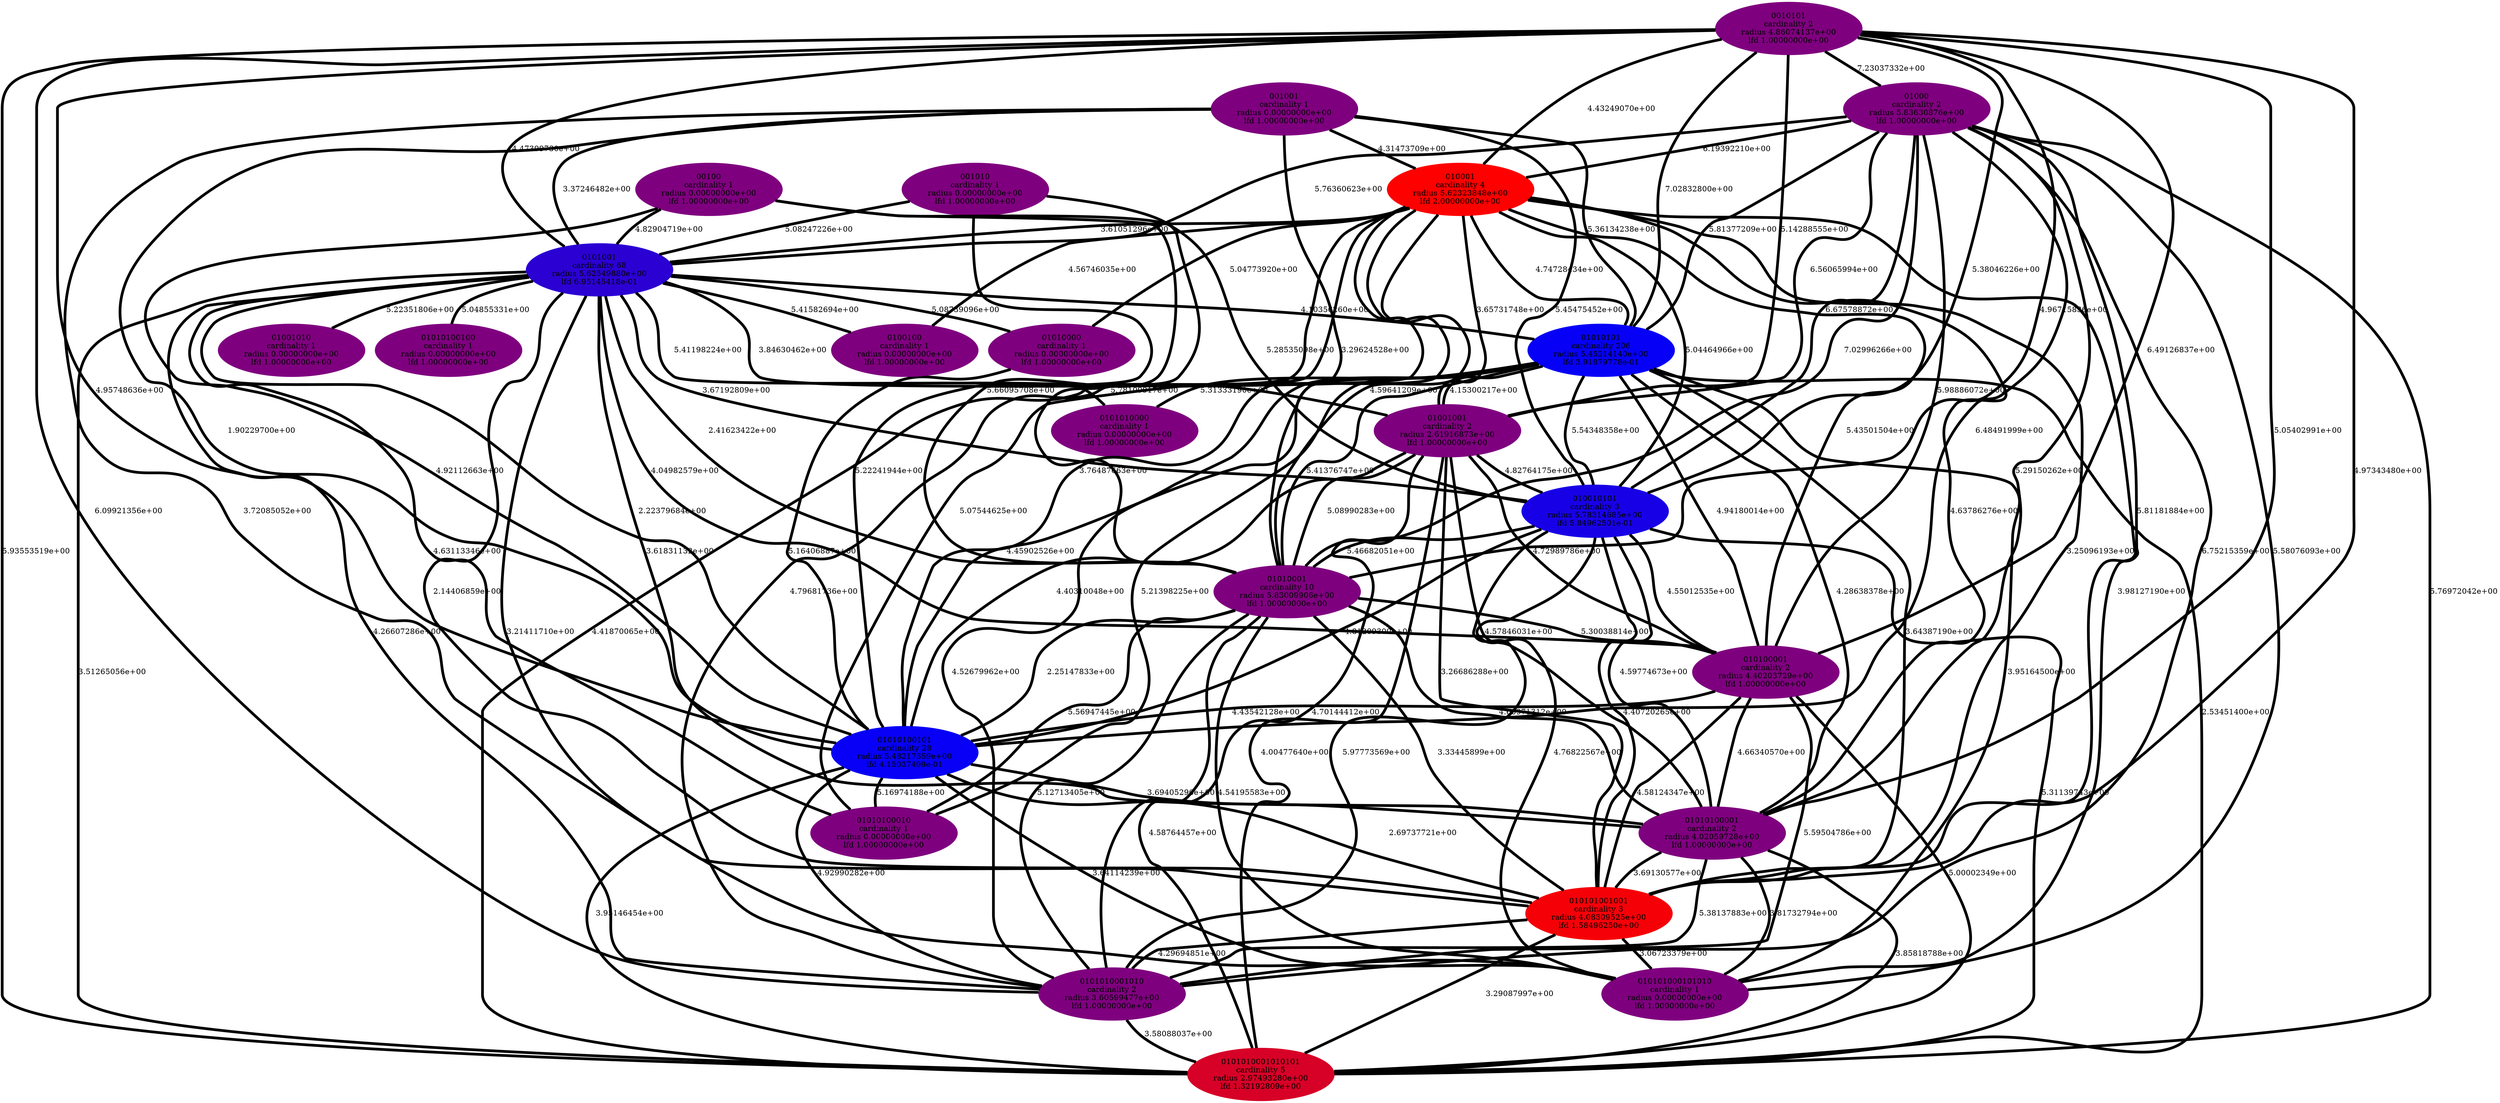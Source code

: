 graph component_cardinality_optimal_22 {
    edge[style=solid, penwidth="5", labeldistance="10"]
    0010101 [label="0010101\ncardinality 2\nradius 4.86074137e+00\nlfd 1.00000000e+00", color="#7F007F", style="filled"]
    01010001 [label="01010001\ncardinality 10\nradius 5.83009906e+00\nlfd 1.00000000e+00", color="#7F007F", style="filled"]
    001010 [label="001010\ncardinality 1\nradius 0.00000000e+00\nlfd 1.00000000e+00", color="#7F007F", style="filled"]
    010101001001 [label="010101001001\ncardinality 3\nradius 4.08309525e+00\nlfd 1.58496250e+00", color="#F60008", style="filled"]
    010010101 [label="010010101\ncardinality 3\nradius 5.78314685e+00\nlfd 5.84962501e-01", color="#1800E6", style="filled"]
    010100001 [label="010100001\ncardinality 2\nradius 4.40203729e+00\nlfd 1.00000000e+00", color="#7F007F", style="filled"]
    01010100010 [label="01010100010\ncardinality 1\nradius 0.00000000e+00\nlfd 1.00000000e+00", color="#7F007F", style="filled"]
    01010000 [label="01010000\ncardinality 1\nradius 0.00000000e+00\nlfd 1.00000000e+00", color="#7F007F", style="filled"]
    0101010000 [label="0101010000\ncardinality 1\nradius 0.00000000e+00\nlfd 1.00000000e+00", color="#7F007F", style="filled"]
    0101010001010101 [label="0101010001010101\ncardinality 5\nradius 2.97493280e+00\nlfd 1.32192809e+00", color="#D70027", style="filled"]
    00100 [label="00100\ncardinality 1\nradius 0.00000000e+00\nlfd 1.00000000e+00", color="#7F007F", style="filled"]
    001001 [label="001001\ncardinality 1\nradius 0.00000000e+00\nlfd 1.00000000e+00", color="#7F007F", style="filled"]
    01001010 [label="01001010\ncardinality 1\nradius 0.00000000e+00\nlfd 1.00000000e+00", color="#7F007F", style="filled"]
    010001 [label="010001\ncardinality 4\nradius 5.62323848e+00\nlfd 2.00000000e+00", color="#FE0000", style="filled"]
    01000 [label="01000\ncardinality 2\nradius 5.83630876e+00\nlfd 1.00000000e+00", color="#7F007F", style="filled"]
    0101001 [label="0101001\ncardinality 68\nradius 5.62549880e+00\nlfd 6.95145418e-01", color="#2B00D3", style="filled"]
    01001001 [label="01001001\ncardinality 2\nradius 2.61916873e+00\nlfd 1.00000000e+00", color="#7F007F", style="filled"]
    010101000101010 [label="010101000101010\ncardinality 1\nradius 0.00000000e+00\nlfd 1.00000000e+00", color="#7F007F", style="filled"]
    01010100100 [label="01010100100\ncardinality 1\nradius 0.00000000e+00\nlfd 1.00000000e+00", color="#7F007F", style="filled"]
    01010100001 [label="01010100001\ncardinality 2\nradius 4.02059728e+00\nlfd 1.00000000e+00", color="#7F007F", style="filled"]
    0100100 [label="0100100\ncardinality 1\nradius 0.00000000e+00\nlfd 1.00000000e+00", color="#7F007F", style="filled"]
    01010101 [label="01010101\ncardinality 206\nradius 5.45214140e+00\nlfd 3.91879778e-01", color="#0700F7", style="filled"]
    0101010001010 [label="0101010001010\ncardinality 2\nradius 3.60599477e+00\nlfd 1.00000000e+00", color="#7F007F", style="filled"]
    01010100101 [label="01010100101\ncardinality 28\nradius 5.48217359e+00\nlfd 4.15037499e-01", color="#0800F6", style="filled"]
    010100001 -- 010101001001 [label="4.58124347e+00"]
    0101001 -- 010010101 [label="3.67192809e+00"]
    0010101 -- 01010100101 [label="4.95748636e+00"]
    010001 -- 0101001 [label="3.61051296e+00"]
    01010101 -- 010101001001 [label="3.64387190e+00"]
    01001001 -- 010101001001 [label="3.26686288e+00"]
    0101001 -- 01010100010 [label="4.63113346e+00"]
    01010101 -- 010101000101010 [label="3.95164500e+00"]
    01010001 -- 01010100001 [label="4.60971312e+00"]
    0010101 -- 01001001 [label="5.14288555e+00"]
    01010001 -- 0101010001010 [label="5.12713405e+00"]
    0010101 -- 010010101 [label="5.38046226e+00"]
    01010101 -- 01010100101 [label="4.45902526e+00"]
    01000 -- 0101010001010 [label="6.75215359e+00"]
    0101001 -- 01010100100 [label="5.04855331e+00"]
    01010101 -- 01010100001 [label="4.28638378e+00"]
    0101001 -- 010100001 [label="4.04982579e+00"]
    01010101 -- 01001001 [label="4.15300217e+00"]
    010100001 -- 01010100001 [label="4.66340570e+00"]
    01000 -- 01010100001 [label="5.29150262e+00"]
    01000 -- 01010101 [label="5.81377209e+00"]
    01001001 -- 010010101 [label="4.82764175e+00"]
    010001 -- 01001001 [label="3.65731748e+00"]
    0101001 -- 01001010 [label="5.22351806e+00"]
    01010100001 -- 0101010001010 [label="5.38137883e+00"]
    010010101 -- 010101001001 [label="4.40720265e+00"]
    01010101 -- 01010001 [label="5.41376747e+00"]
    010101001001 -- 0101010001010 [label="4.29694851e+00"]
    0101001 -- 0101010001010 [label="4.26607286e+00"]
    001010 -- 01010100101 [label="5.22241944e+00"]
    01001001 -- 01010100101 [label="4.40310048e+00"]
    0010101 -- 01010101 [label="7.02832800e+00"]
    01000 -- 0101001 [label="5.76360623e+00"]
    010001 -- 010101001001 [label="3.25096193e+00"]
    010001 -- 010101000101010 [label="3.98127190e+00"]
    0101001 -- 0101010000 [label="5.41198224e+00"]
    01010001 -- 01010100101 [label="2.25147833e+00"]
    01010101 -- 010010101 [label="5.54348358e+00"]
    0101001 -- 0101010001010101 [label="3.51265056e+00"]
    0101001 -- 010101001001 [label="2.14406859e+00"]
    01010100001 -- 0101010001010101 [label="3.85818788e+00"]
    01000 -- 01010100101 [label="6.48491999e+00"]
    001001 -- 0101001 [label="3.37246482e+00"]
    01010101 -- 0101010000 [label="5.31333190e+00"]
    001001 -- 01010001 [label="3.29624528e+00"]
    01000 -- 010010101 [label="6.67578872e+00"]
    01000 -- 010101000101010 [label="5.58076093e+00"]
    010010101 -- 010100001 [label="4.55012535e+00"]
    010001 -- 010100001 [label="5.43501504e+00"]
    010010101 -- 01010001 [label="5.46682051e+00"]
    010001 -- 0100100 [label="4.56746035e+00"]
    010001 -- 01010100101 [label="3.76487663e+00"]
    0010101 -- 01010100001 [label="5.05402991e+00"]
    01000 -- 01001001 [label="6.56065994e+00"]
    01001001 -- 0101010001010 [label="4.70144412e+00"]
    010010101 -- 010101000101010 [label="4.76822567e+00"]
    01010001 -- 0101010001010101 [label="4.58764457e+00"]
    0101001 -- 0100100 [label="5.41582694e+00"]
    01000 -- 010100001 [label="5.98886072e+00"]
    0010101 -- 010100001 [label="6.49126837e+00"]
    010001 -- 01010101 [label="4.74728434e+00"]
    01010001 -- 010100001 [label="5.30038814e+00"]
    001010 -- 01010001 [label="5.78109917e+00"]
    010001 -- 01010100001 [label="4.63786276e+00"]
    01010100001 -- 010101001001 [label="3.69130577e+00"]
    01010100101 -- 010101001001 [label="2.69737721e+00"]
    010100001 -- 0101010001010 [label="5.59504786e+00"]
    001001 -- 010010101 [label="5.45475452e+00"]
    00100 -- 01010001 [label="5.66095708e+00"]
    01010101 -- 0101010001010101 [label="2.53451400e+00"]
    010101001001 -- 010101000101010 [label="3.06723379e+00"]
    0101001 -- 01010001 [label="2.41623422e+00"]
    010010101 -- 0101010001010101 [label="5.31139743e+00"]
    00100 -- 0101001 [label="4.82904719e+00"]
    01000 -- 010101001001 [label="5.81181884e+00"]
    01010101 -- 01010100010 [label="5.21398225e+00"]
    010001 -- 01010100010 [label="5.07544625e+00"]
    01010000 -- 01010100101 [label="5.16406887e+00"]
    00100 -- 01010100101 [label="4.92112663e+00"]
    0101010001010 -- 0101010001010101 [label="3.58088037e+00"]
    010010101 -- 01010100001 [label="4.59774673e+00"]
    01010101 -- 010100001 [label="4.94180014e+00"]
    0101001 -- 010101000101010 [label="3.21411710e+00"]
    010010101 -- 01010100101 [label="4.81209300e+00"]
    01010100101 -- 010101000101010 [label="3.64114239e+00"]
    0101001 -- 01001001 [label="3.84630462e+00"]
    0101001 -- 01010101 [label="4.10356260e+00"]
    00100 -- 010010101 [label="5.28535098e+00"]
    0010101 -- 01000 [label="7.23037332e+00"]
    0010101 -- 01010001 [label="4.96715836e+00"]
    010001 -- 01010001 [label="4.59641209e+00"]
    01010001 -- 01010100010 [label="5.56947445e+00"]
    010100001 -- 0101010001010101 [label="5.00002349e+00"]
    010001 -- 0101010001010101 [label="4.41870065e+00"]
    01000 -- 010001 [label="6.19392210e+00"]
    001001 -- 01010100101 [label="1.90229700e+00"]
    010100001 -- 01010100101 [label="4.43542128e+00"]
    01010100101 -- 0101010001010101 [label="3.95146454e+00"]
    010001 -- 010010101 [label="5.04464966e+00"]
    0010101 -- 0101010001010 [label="6.09921356e+00"]
    01001001 -- 0101010001010101 [label="4.00477640e+00"]
    0101001 -- 01010100101 [label="2.22379684e+00"]
    010010101 -- 0101010001010 [label="5.97773569e+00"]
    0101001 -- 01010000 [label="5.08739096e+00"]
    01010101 -- 0101010001010 [label="4.52679962e+00"]
    01010100101 -- 0101010001010 [label="4.92990282e+00"]
    01001001 -- 010100001 [label="4.72989786e+00"]
    01010100101 -- 01010100010 [label="5.16974188e+00"]
    001001 -- 01010101 [label="5.36134238e+00"]
    0101001 -- 01010100001 [label="3.61831132e+00"]
    010001 -- 01010000 [label="5.04773920e+00"]
    01000 -- 0101010001010101 [label="5.76972042e+00"]
    01000 -- 01010001 [label="7.02996266e+00"]
    0010101 -- 0101010001010101 [label="5.93553519e+00"]
    010101001001 -- 0101010001010101 [label="3.29087997e+00"]
    01010100101 -- 01010100001 [label="3.69405296e+00"]
    01010001 -- 010101000101010 [label="4.54195583e+00"]
    010001 -- 0101010001010 [label="4.79681736e+00"]
    001001 -- 010001 [label="4.31473709e+00"]
    0010101 -- 010001 [label="4.43249070e+00"]
    01010100001 -- 010101000101010 [label="3.81732794e+00"]
    01001001 -- 01010001 [label="5.08990283e+00"]
    0010101 -- 0101001 [label="4.47399730e+00"]
    0010101 -- 010101001001 [label="4.97343480e+00"]
    01010001 -- 010101001001 [label="3.33445899e+00"]
    001010 -- 0101001 [label="5.08247226e+00"]
    001001 -- 010101001001 [label="3.72085052e+00"]
    01001001 -- 01010100001 [label="4.57846031e+00"]
}
